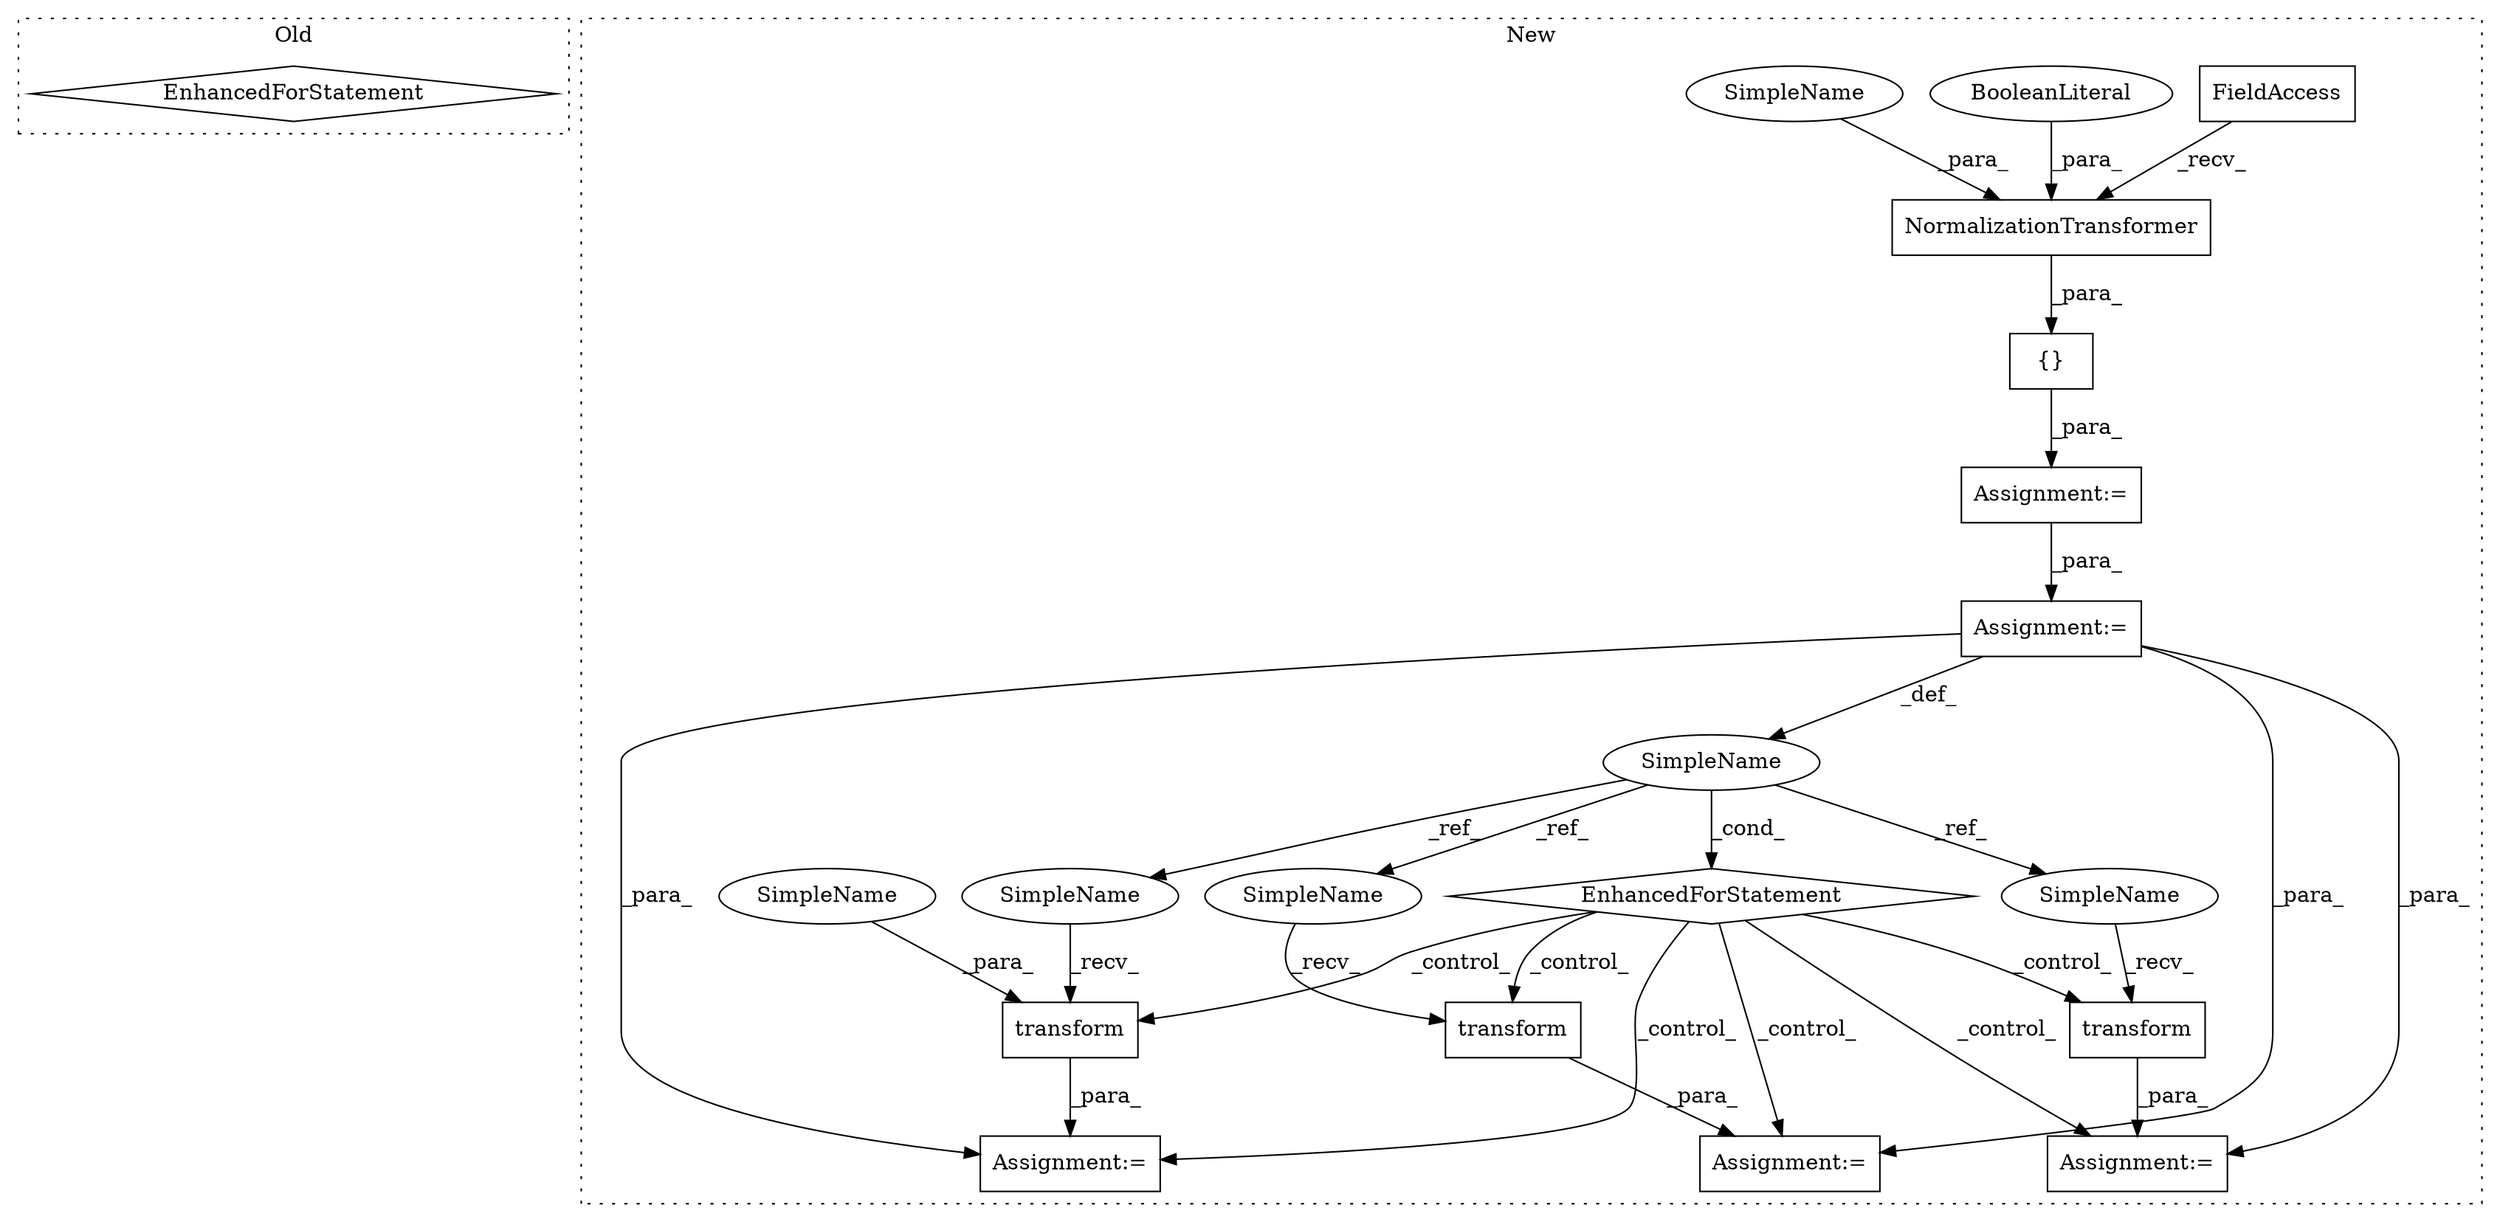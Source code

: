 digraph G {
subgraph cluster0 {
1 [label="EnhancedForStatement" a="70" s="2702,2785" l="53,2" shape="diamond"];
label = "Old";
style="dotted";
}
subgraph cluster1 {
2 [label="NormalizationTransformer" a="32" s="3418,3463" l="25,1" shape="box"];
3 [label="transform" a="32" s="3669,3684" l="10,1" shape="box"];
4 [label="{}" a="4" s="3402,3464" l="1,1" shape="box"];
5 [label="transform" a="32" s="3710,3724" l="10,1" shape="box"];
6 [label="transform" a="32" s="3627,3642" l="10,1" shape="box"];
7 [label="EnhancedForStatement" a="70" s="3516,3599" l="53,2" shape="diamond"];
8 [label="FieldAccess" a="22" s="3403" l="14" shape="box"];
9 [label="BooleanLiteral" a="9" s="3443" l="4" shape="ellipse"];
10 [label="SimpleName" a="42" s="3573" l="11" shape="ellipse"];
11 [label="Assignment:=" a="7" s="3516,3599" l="53,2" shape="box"];
12 [label="Assignment:=" a="7" s="3697" l="1" shape="box"];
13 [label="Assignment:=" a="7" s="3656" l="1" shape="box"];
14 [label="Assignment:=" a="7" s="3614" l="1" shape="box"];
15 [label="Assignment:=" a="7" s="3384" l="1" shape="box"];
16 [label="SimpleName" a="42" s="3637" l="5" shape="ellipse"];
17 [label="SimpleName" a="42" s="3448" l="5" shape="ellipse"];
18 [label="SimpleName" a="42" s="3657" l="11" shape="ellipse"];
19 [label="SimpleName" a="42" s="3698" l="11" shape="ellipse"];
20 [label="SimpleName" a="42" s="3615" l="11" shape="ellipse"];
label = "New";
style="dotted";
}
2 -> 4 [label="_para_"];
3 -> 13 [label="_para_"];
4 -> 15 [label="_para_"];
5 -> 12 [label="_para_"];
6 -> 14 [label="_para_"];
7 -> 3 [label="_control_"];
7 -> 5 [label="_control_"];
7 -> 13 [label="_control_"];
7 -> 12 [label="_control_"];
7 -> 6 [label="_control_"];
7 -> 14 [label="_control_"];
8 -> 2 [label="_recv_"];
9 -> 2 [label="_para_"];
10 -> 20 [label="_ref_"];
10 -> 7 [label="_cond_"];
10 -> 18 [label="_ref_"];
10 -> 19 [label="_ref_"];
11 -> 10 [label="_def_"];
11 -> 12 [label="_para_"];
11 -> 13 [label="_para_"];
11 -> 14 [label="_para_"];
15 -> 11 [label="_para_"];
16 -> 6 [label="_para_"];
17 -> 2 [label="_para_"];
18 -> 3 [label="_recv_"];
19 -> 5 [label="_recv_"];
20 -> 6 [label="_recv_"];
}